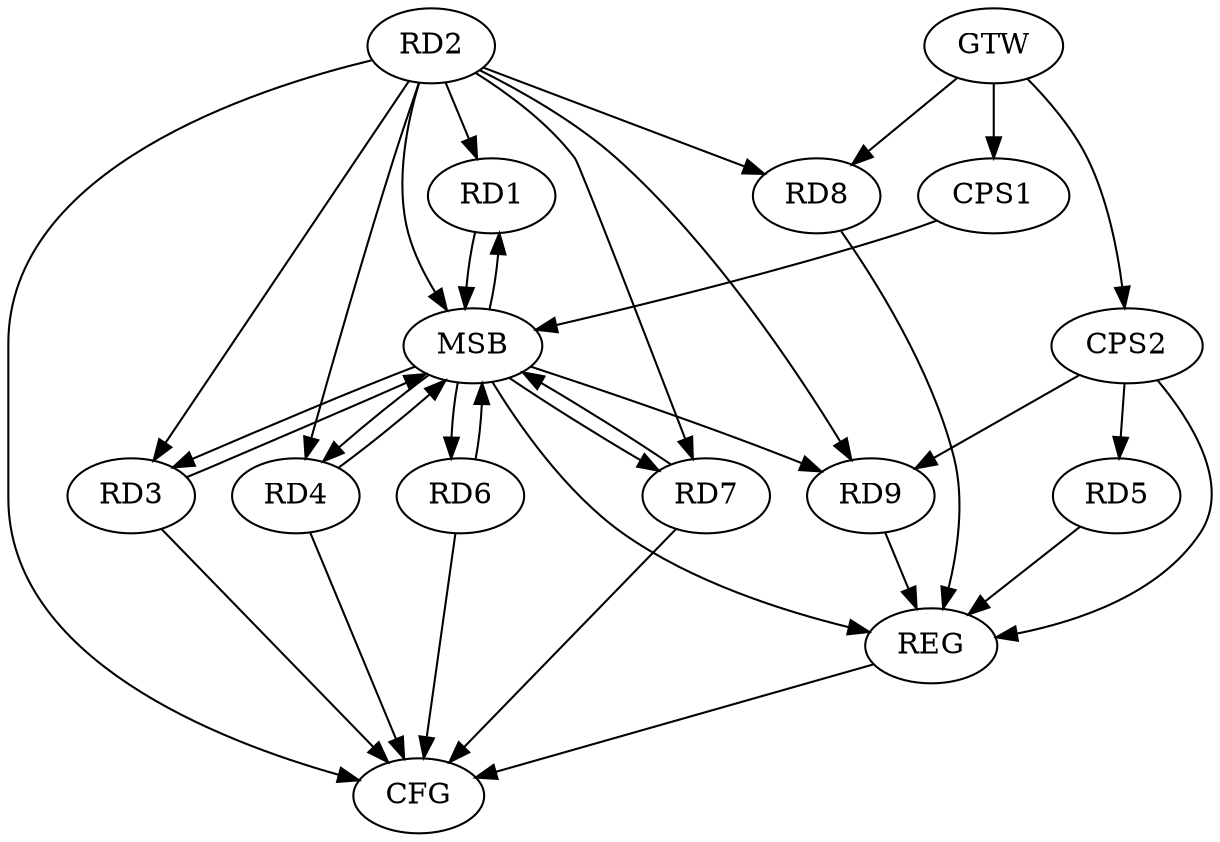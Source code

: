 strict digraph G {
  RD1 [ label="RD1" ];
  RD2 [ label="RD2" ];
  RD3 [ label="RD3" ];
  RD4 [ label="RD4" ];
  RD5 [ label="RD5" ];
  RD6 [ label="RD6" ];
  RD7 [ label="RD7" ];
  RD8 [ label="RD8" ];
  RD9 [ label="RD9" ];
  CPS1 [ label="CPS1" ];
  CPS2 [ label="CPS2" ];
  GTW [ label="GTW" ];
  REG [ label="REG" ];
  MSB [ label="MSB" ];
  CFG [ label="CFG" ];
  CPS2 -> RD5;
  CPS2 -> RD9;
  GTW -> RD8;
  GTW -> CPS1;
  GTW -> CPS2;
  RD5 -> REG;
  RD8 -> REG;
  RD9 -> REG;
  CPS2 -> REG;
  RD1 -> MSB;
  MSB -> REG;
  RD2 -> MSB;
  MSB -> RD1;
  MSB -> RD6;
  MSB -> RD7;
  RD3 -> MSB;
  RD4 -> MSB;
  RD6 -> MSB;
  MSB -> RD9;
  RD7 -> MSB;
  MSB -> RD3;
  CPS1 -> MSB;
  MSB -> RD4;
  RD3 -> CFG;
  RD6 -> CFG;
  RD4 -> CFG;
  RD7 -> CFG;
  REG -> CFG;
  RD2 -> CFG;
  RD2 -> RD4;
  RD2 -> RD9;
  RD2 -> RD1;
  RD2 -> RD8;
  RD2 -> RD7;
  RD2 -> RD3;
}
